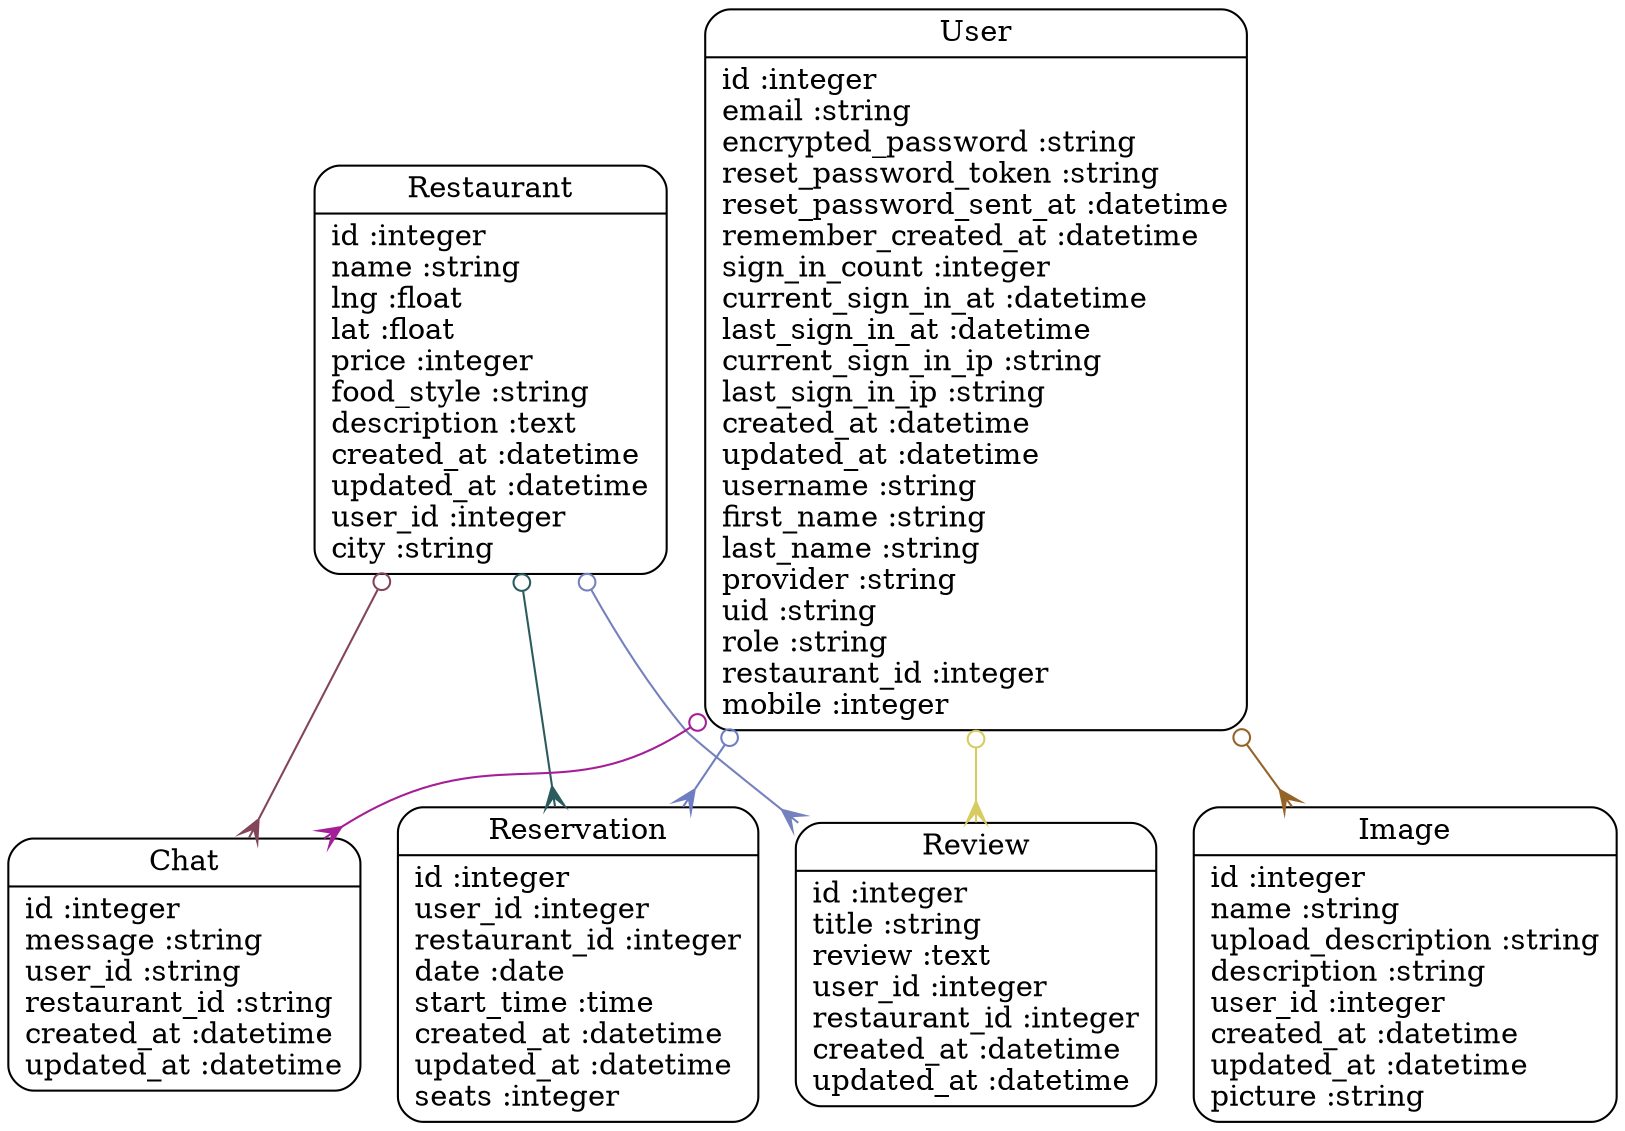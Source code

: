 digraph models_diagram {
	graph[overlap=false, splines=true]
	"Chat" [shape=Mrecord, label="{Chat|id :integer\lmessage :string\luser_id :string\lrestaurant_id :string\lcreated_at :datetime\lupdated_at :datetime\l}"]
	"Image" [shape=Mrecord, label="{Image|id :integer\lname :string\lupload_description :string\ldescription :string\luser_id :integer\lcreated_at :datetime\lupdated_at :datetime\lpicture :string\l}"]
	"Reservation" [shape=Mrecord, label="{Reservation|id :integer\luser_id :integer\lrestaurant_id :integer\ldate :date\lstart_time :time\lcreated_at :datetime\lupdated_at :datetime\lseats :integer\l}"]
	"Restaurant" [shape=Mrecord, label="{Restaurant|id :integer\lname :string\llng :float\llat :float\lprice :integer\lfood_style :string\ldescription :text\lcreated_at :datetime\lupdated_at :datetime\luser_id :integer\lcity :string\l}"]
	"Review" [shape=Mrecord, label="{Review|id :integer\ltitle :string\lreview :text\luser_id :integer\lrestaurant_id :integer\lcreated_at :datetime\lupdated_at :datetime\l}"]
	"User" [shape=Mrecord, label="{User|id :integer\lemail :string\lencrypted_password :string\lreset_password_token :string\lreset_password_sent_at :datetime\lremember_created_at :datetime\lsign_in_count :integer\lcurrent_sign_in_at :datetime\llast_sign_in_at :datetime\lcurrent_sign_in_ip :string\llast_sign_in_ip :string\lcreated_at :datetime\lupdated_at :datetime\lusername :string\lfirst_name :string\llast_name :string\lprovider :string\luid :string\lrole :string\lrestaurant_id :integer\lmobile :integer\l}"]
	"Restaurant" -> "Review" [arrowtail=odot, arrowhead=crow, dir=both color="#7581BE"]
	"Restaurant" -> "Reservation" [arrowtail=odot, arrowhead=crow, dir=both color="#2B5B5F"]
	"Restaurant" -> "Chat" [arrowtail=odot, arrowhead=crow, dir=both color="#834559"]
	"User" -> "Review" [arrowtail=odot, arrowhead=crow, dir=both color="#D7CC62"]
	"User" -> "Chat" [arrowtail=odot, arrowhead=crow, dir=both color="#A41E97"]
	"User" -> "Image" [arrowtail=odot, arrowhead=crow, dir=both color="#946328"]
	"User" -> "Reservation" [arrowtail=odot, arrowhead=crow, dir=both color="#6F7EC3"]
}
